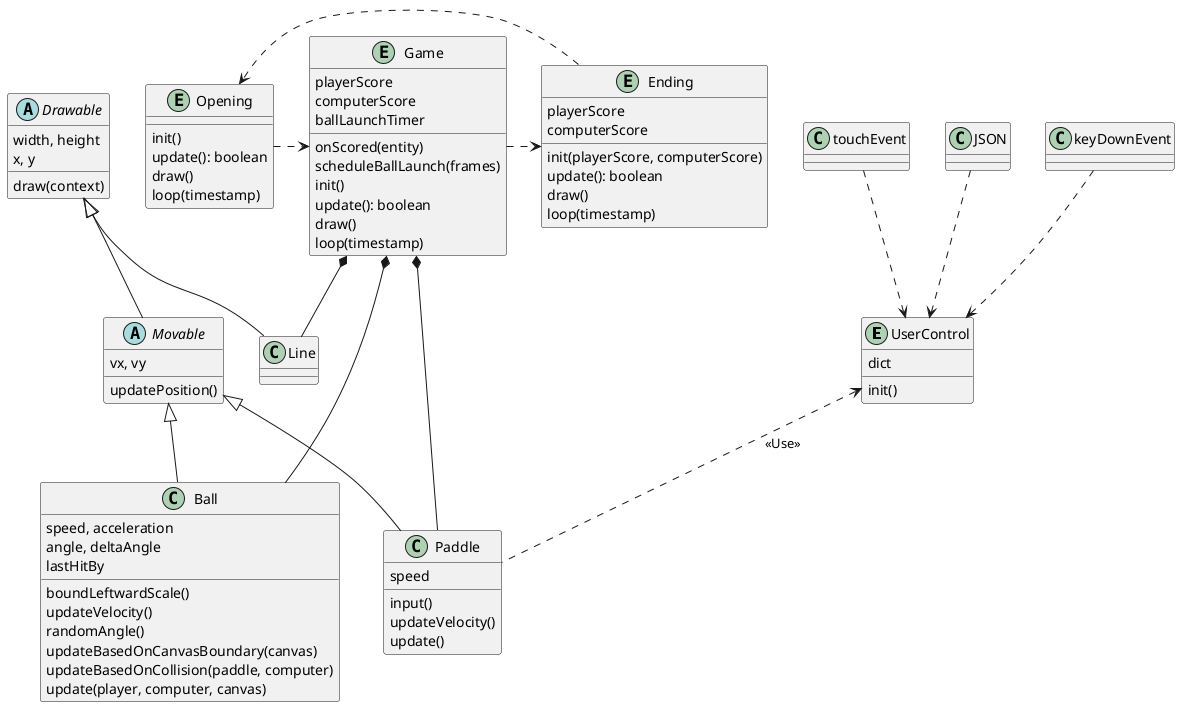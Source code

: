 @startuml

' class index {
'   userInput
' }

' note bottom of index
' Connected to
' window.addEventListener()
' end note

' class config {

' }

' enum Players {
'   PLAYER
'   COMPUTER
' }

Entity UserControl {
  dict
  init()
}

entity Opening {
  init()
  update(): boolean
  draw()
  loop(timestamp)
}

entity Game {
  playerScore
  computerScore
  ballLaunchTimer
  onScored(entity)
  scheduleBallLaunch(frames)
  init()
  update(): boolean
  draw()
  loop(timestamp)
}

class Paddle {
  speed
  input()
  updateVelocity()
  update()
}

class Ball {
  speed, acceleration
  angle, deltaAngle
  lastHitBy
  boundLeftwardScale()
  ' boundRightwardScale()
  updateVelocity()
  randomAngle()
  ' flipHorizontally()
  ' boundByCollision(paddle)
  updateBasedOnCanvasBoundary(canvas)
  updateBasedOnCollision(paddle, computer)
  update(player, computer, canvas)
}

class Line {
}

entity Ending {
  playerScore
  computerScore
  init(playerScore, computerScore)
  update(): boolean
  draw()
  loop(timestamp)
}

abstract Drawable {
  width, height
  x, y
  draw(context)
}

abstract Movable {
  vx, vy
  updatePosition()
}

Opening .> Game
Game .> Ending
Ending .> Opening

Game *--- Paddle
Game *--- Ball
Game *-- Line

Drawable <|-- Movable
Drawable <|-- Line

Movable <|-- Paddle
Movable <|-- Ball

UserControl <.. Paddle: <<Use>>
JSON ..> UserControl 
keyDownEvent ..> UserControl
touchEvent ..> UserControl

@enduml
